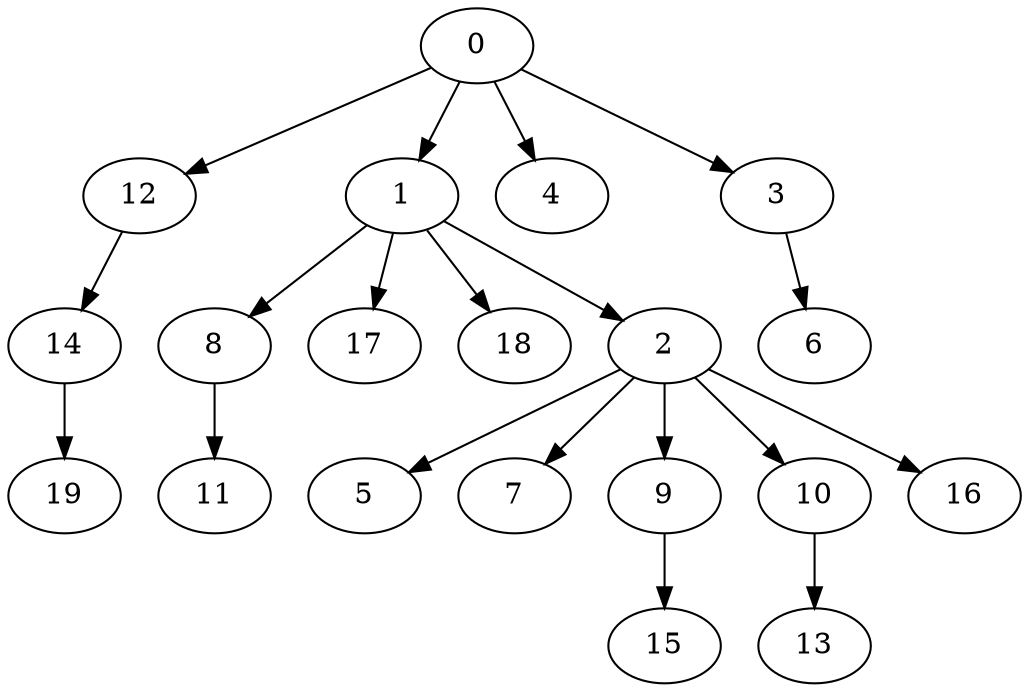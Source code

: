 digraph arbol {0 -> 12[Label=1];
12 -> 14[Label=1];
0 -> 1[Label=2];
1 -> 8[Label=2];
0 -> 4[Label=3];
1 -> 17[Label=1];
0 -> 3[Label=3];
1 -> 18[Label=2];
2 -> 5[Label=3];
2 -> 7[Label=2];
2 -> 9[Label=2];
2 -> 10[Label=3];
3 -> 6[Label=2];
2 -> 16[Label=1];
1 -> 2[Label=2];
8 -> 11[Label=1];
9 -> 15[Label=1];
10 -> 13[Label=1];
14 -> 19[Label=1];
}